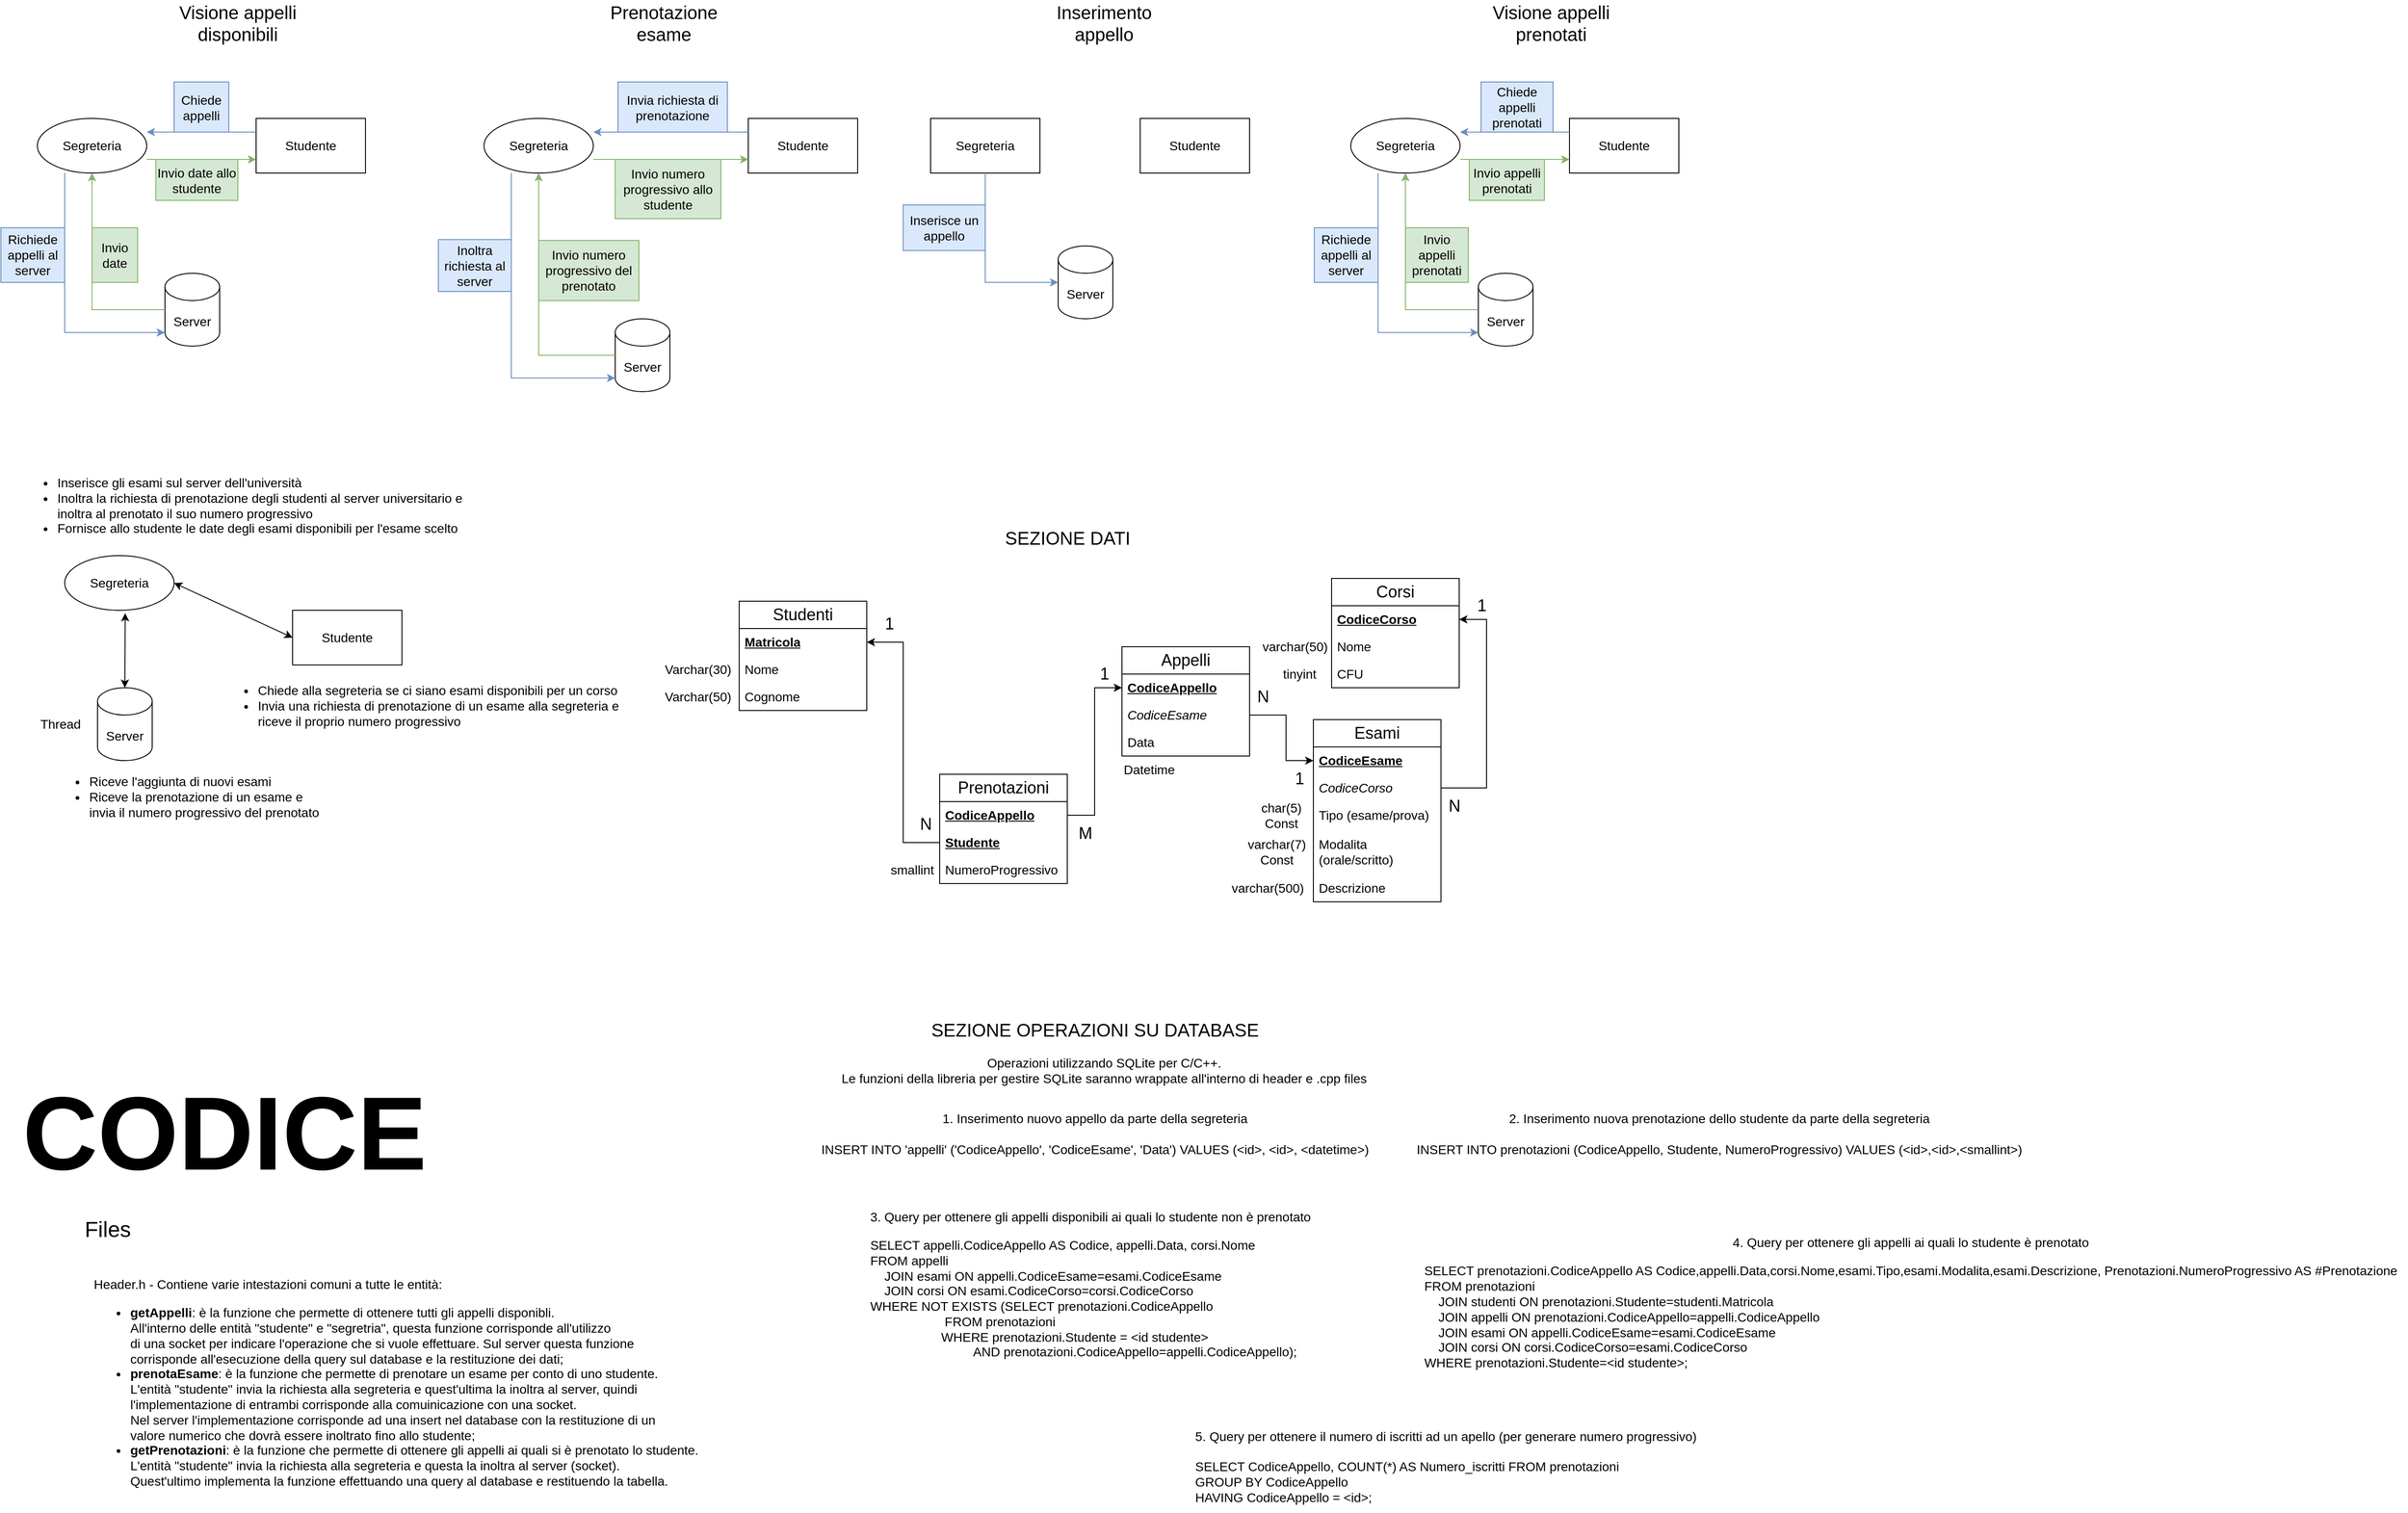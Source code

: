 <mxfile version="22.1.16" type="device">
  <diagram name="Pagina-1" id="-4l7BPa5b6d8UpFndVd6">
    <mxGraphModel dx="784" dy="475" grid="1" gridSize="10" guides="1" tooltips="1" connect="1" arrows="1" fold="1" page="1" pageScale="1" pageWidth="827" pageHeight="1169" math="0" shadow="0">
      <root>
        <mxCell id="0" />
        <mxCell id="1" parent="0" />
        <mxCell id="qpu88ibbBHQJC-O9vi6A-3" value="Server" style="shape=cylinder3;whiteSpace=wrap;html=1;boundedLbl=1;backgroundOutline=1;size=15;fontSize=14;" parent="1" vertex="1">
          <mxGeometry x="210" y="370" width="60" height="80" as="geometry" />
        </mxCell>
        <mxCell id="qpu88ibbBHQJC-O9vi6A-5" value="Segreteria" style="ellipse;rounded=0;whiteSpace=wrap;html=1;fontSize=14;perimeter=rectanglePerimeter;" parent="1" vertex="1">
          <mxGeometry x="70" y="200" width="120" height="60" as="geometry" />
        </mxCell>
        <mxCell id="qpu88ibbBHQJC-O9vi6A-6" value="Studente" style="rounded=0;whiteSpace=wrap;html=1;fontSize=14;" parent="1" vertex="1">
          <mxGeometry x="310" y="200" width="120" height="60" as="geometry" />
        </mxCell>
        <mxCell id="qpu88ibbBHQJC-O9vi6A-14" value="" style="endArrow=classic;html=1;rounded=0;exitX=0;exitY=0.25;exitDx=0;exitDy=0;entryX=1;entryY=0.25;entryDx=0;entryDy=0;fillColor=#dae8fc;strokeColor=#6c8ebf;fontSize=14;" parent="1" source="qpu88ibbBHQJC-O9vi6A-6" target="qpu88ibbBHQJC-O9vi6A-5" edge="1">
          <mxGeometry width="50" height="50" relative="1" as="geometry">
            <mxPoint x="220" y="410" as="sourcePoint" />
            <mxPoint x="250" y="140" as="targetPoint" />
          </mxGeometry>
        </mxCell>
        <mxCell id="qpu88ibbBHQJC-O9vi6A-15" value="Chiede appelli" style="text;html=1;align=center;verticalAlign=middle;whiteSpace=wrap;rounded=0;fillColor=#dae8fc;strokeColor=#6c8ebf;fontSize=14;" parent="1" vertex="1">
          <mxGeometry x="220" y="160" width="60" height="55" as="geometry" />
        </mxCell>
        <mxCell id="qpu88ibbBHQJC-O9vi6A-16" value="" style="endArrow=classic;html=1;rounded=0;exitX=0.25;exitY=1;exitDx=0;exitDy=0;entryX=0;entryY=1;entryDx=0;entryDy=-15;entryPerimeter=0;fillColor=#dae8fc;strokeColor=#6c8ebf;fontSize=14;" parent="1" source="qpu88ibbBHQJC-O9vi6A-5" target="qpu88ibbBHQJC-O9vi6A-3" edge="1">
          <mxGeometry width="50" height="50" relative="1" as="geometry">
            <mxPoint x="220" y="410" as="sourcePoint" />
            <mxPoint x="270" y="360" as="targetPoint" />
            <Array as="points">
              <mxPoint x="100" y="435" />
            </Array>
          </mxGeometry>
        </mxCell>
        <mxCell id="qpu88ibbBHQJC-O9vi6A-18" value="" style="endArrow=classic;html=1;rounded=0;exitX=0;exitY=0.5;exitDx=0;exitDy=0;exitPerimeter=0;entryX=0.5;entryY=1;entryDx=0;entryDy=0;fillColor=#d5e8d4;strokeColor=#82b366;fontSize=14;" parent="1" source="qpu88ibbBHQJC-O9vi6A-3" target="qpu88ibbBHQJC-O9vi6A-5" edge="1">
          <mxGeometry width="50" height="50" relative="1" as="geometry">
            <mxPoint x="210" y="340" as="sourcePoint" />
            <mxPoint x="130" y="280" as="targetPoint" />
            <Array as="points">
              <mxPoint x="130" y="410" />
            </Array>
          </mxGeometry>
        </mxCell>
        <mxCell id="qpu88ibbBHQJC-O9vi6A-19" value="Richiede appelli al server" style="text;html=1;align=center;verticalAlign=middle;whiteSpace=wrap;rounded=0;fillColor=#dae8fc;strokeColor=#6c8ebf;fontSize=14;" parent="1" vertex="1">
          <mxGeometry x="30" y="320" width="70" height="60" as="geometry" />
        </mxCell>
        <mxCell id="qpu88ibbBHQJC-O9vi6A-20" value="Invio date" style="text;html=1;align=center;verticalAlign=middle;whiteSpace=wrap;rounded=0;fillColor=#d5e8d4;strokeColor=#82b366;fontSize=14;" parent="1" vertex="1">
          <mxGeometry x="130" y="320" width="50" height="60" as="geometry" />
        </mxCell>
        <mxCell id="qpu88ibbBHQJC-O9vi6A-21" value="Invio date allo studente" style="text;html=1;align=center;verticalAlign=middle;whiteSpace=wrap;rounded=0;fillColor=#d5e8d4;strokeColor=#82b366;fontSize=14;" parent="1" vertex="1">
          <mxGeometry x="200" y="245" width="90" height="45" as="geometry" />
        </mxCell>
        <mxCell id="qpu88ibbBHQJC-O9vi6A-22" value="" style="endArrow=classic;html=1;rounded=0;exitX=1;exitY=0.75;exitDx=0;exitDy=0;entryX=0;entryY=0.75;entryDx=0;entryDy=0;fillColor=#d5e8d4;strokeColor=#82b366;fontSize=14;" parent="1" source="qpu88ibbBHQJC-O9vi6A-5" target="qpu88ibbBHQJC-O9vi6A-6" edge="1">
          <mxGeometry width="50" height="50" relative="1" as="geometry">
            <mxPoint x="210" y="270" as="sourcePoint" />
            <mxPoint x="260" y="280" as="targetPoint" />
          </mxGeometry>
        </mxCell>
        <mxCell id="qpu88ibbBHQJC-O9vi6A-23" value="Server" style="shape=cylinder3;whiteSpace=wrap;html=1;boundedLbl=1;backgroundOutline=1;size=15;fontSize=14;" parent="1" vertex="1">
          <mxGeometry x="704" y="420" width="60" height="80" as="geometry" />
        </mxCell>
        <mxCell id="qpu88ibbBHQJC-O9vi6A-24" value="Segreteria" style="ellipse;rounded=0;whiteSpace=wrap;html=1;perimeter=rectanglePerimeter;fontSize=14;" parent="1" vertex="1">
          <mxGeometry x="560" y="200" width="120" height="60" as="geometry" />
        </mxCell>
        <mxCell id="qpu88ibbBHQJC-O9vi6A-25" value="Studente" style="rounded=0;whiteSpace=wrap;html=1;fontSize=14;" parent="1" vertex="1">
          <mxGeometry x="850" y="200" width="120" height="60" as="geometry" />
        </mxCell>
        <mxCell id="qpu88ibbBHQJC-O9vi6A-26" value="" style="endArrow=classic;html=1;rounded=0;exitX=0;exitY=0.25;exitDx=0;exitDy=0;entryX=1;entryY=0.25;entryDx=0;entryDy=0;fillColor=#dae8fc;strokeColor=#6c8ebf;fontSize=14;" parent="1" source="qpu88ibbBHQJC-O9vi6A-25" target="qpu88ibbBHQJC-O9vi6A-24" edge="1">
          <mxGeometry width="50" height="50" relative="1" as="geometry">
            <mxPoint x="710" y="410" as="sourcePoint" />
            <mxPoint x="740" y="140" as="targetPoint" />
          </mxGeometry>
        </mxCell>
        <mxCell id="qpu88ibbBHQJC-O9vi6A-27" value="Invia richiesta di prenotazione" style="text;html=1;align=center;verticalAlign=middle;whiteSpace=wrap;rounded=0;fillColor=#dae8fc;strokeColor=#6c8ebf;fontSize=14;" parent="1" vertex="1">
          <mxGeometry x="707" y="160" width="120" height="55" as="geometry" />
        </mxCell>
        <mxCell id="qpu88ibbBHQJC-O9vi6A-28" value="" style="endArrow=classic;html=1;rounded=0;exitX=0.25;exitY=1;exitDx=0;exitDy=0;entryX=0;entryY=1;entryDx=0;entryDy=-15;entryPerimeter=0;fillColor=#dae8fc;strokeColor=#6c8ebf;fontSize=14;" parent="1" source="qpu88ibbBHQJC-O9vi6A-24" target="qpu88ibbBHQJC-O9vi6A-23" edge="1">
          <mxGeometry width="50" height="50" relative="1" as="geometry">
            <mxPoint x="710" y="410" as="sourcePoint" />
            <mxPoint x="760" y="360" as="targetPoint" />
            <Array as="points">
              <mxPoint x="590" y="485" />
            </Array>
          </mxGeometry>
        </mxCell>
        <mxCell id="qpu88ibbBHQJC-O9vi6A-29" value="" style="endArrow=classic;html=1;rounded=0;exitX=0;exitY=0.5;exitDx=0;exitDy=0;exitPerimeter=0;fillColor=#d5e8d4;strokeColor=#82b366;fontSize=14;" parent="1" source="qpu88ibbBHQJC-O9vi6A-23" target="qpu88ibbBHQJC-O9vi6A-24" edge="1">
          <mxGeometry width="50" height="50" relative="1" as="geometry">
            <mxPoint x="700" y="340" as="sourcePoint" />
            <mxPoint x="620" y="280" as="targetPoint" />
            <Array as="points">
              <mxPoint x="620" y="460" />
            </Array>
          </mxGeometry>
        </mxCell>
        <mxCell id="qpu88ibbBHQJC-O9vi6A-30" value="Inoltra richiesta al server" style="text;html=1;align=center;verticalAlign=middle;whiteSpace=wrap;rounded=0;fillColor=#dae8fc;strokeColor=#6c8ebf;fontSize=14;" parent="1" vertex="1">
          <mxGeometry x="510" y="333" width="80" height="57" as="geometry" />
        </mxCell>
        <mxCell id="qpu88ibbBHQJC-O9vi6A-31" value="Invio numero progressivo del prenotato" style="text;html=1;align=center;verticalAlign=middle;whiteSpace=wrap;rounded=0;fillColor=#d5e8d4;strokeColor=#82b366;fontSize=14;" parent="1" vertex="1">
          <mxGeometry x="620" y="334" width="110" height="66" as="geometry" />
        </mxCell>
        <mxCell id="qpu88ibbBHQJC-O9vi6A-32" value="Invio numero progressivo allo studente" style="text;html=1;align=center;verticalAlign=middle;whiteSpace=wrap;rounded=0;fillColor=#d5e8d4;strokeColor=#82b366;fontSize=14;" parent="1" vertex="1">
          <mxGeometry x="704" y="245" width="116" height="65" as="geometry" />
        </mxCell>
        <mxCell id="qpu88ibbBHQJC-O9vi6A-33" value="" style="endArrow=classic;html=1;rounded=0;exitX=1;exitY=0.75;exitDx=0;exitDy=0;entryX=0;entryY=0.75;entryDx=0;entryDy=0;fillColor=#d5e8d4;strokeColor=#82b366;fontSize=14;" parent="1" source="qpu88ibbBHQJC-O9vi6A-24" target="qpu88ibbBHQJC-O9vi6A-25" edge="1">
          <mxGeometry width="50" height="50" relative="1" as="geometry">
            <mxPoint x="700" y="270" as="sourcePoint" />
            <mxPoint x="750" y="280" as="targetPoint" />
          </mxGeometry>
        </mxCell>
        <mxCell id="qpu88ibbBHQJC-O9vi6A-34" value="Visione appelli disponibili" style="text;html=1;strokeColor=none;fillColor=none;align=center;verticalAlign=middle;whiteSpace=wrap;rounded=0;fontSize=20;" parent="1" vertex="1">
          <mxGeometry x="210" y="70" width="160" height="50" as="geometry" />
        </mxCell>
        <mxCell id="qpu88ibbBHQJC-O9vi6A-35" value="Prenotazione esame" style="text;html=1;strokeColor=none;fillColor=none;align=center;verticalAlign=middle;whiteSpace=wrap;rounded=0;fontSize=20;" parent="1" vertex="1">
          <mxGeometry x="695" y="70" width="125" height="50" as="geometry" />
        </mxCell>
        <mxCell id="qpu88ibbBHQJC-O9vi6A-36" value="Server" style="shape=cylinder3;whiteSpace=wrap;html=1;boundedLbl=1;backgroundOutline=1;size=15;fontSize=14;" parent="1" vertex="1">
          <mxGeometry x="1190" y="340" width="60" height="80" as="geometry" />
        </mxCell>
        <mxCell id="qpu88ibbBHQJC-O9vi6A-37" value="Segreteria" style="rounded=0;whiteSpace=wrap;html=1;fontSize=14;" parent="1" vertex="1">
          <mxGeometry x="1050" y="200" width="120" height="60" as="geometry" />
        </mxCell>
        <mxCell id="qpu88ibbBHQJC-O9vi6A-38" value="Studente" style="rounded=0;whiteSpace=wrap;html=1;fontSize=14;" parent="1" vertex="1">
          <mxGeometry x="1280" y="200" width="120" height="60" as="geometry" />
        </mxCell>
        <mxCell id="qpu88ibbBHQJC-O9vi6A-41" value="" style="endArrow=classic;html=1;rounded=0;exitX=0.5;exitY=1;exitDx=0;exitDy=0;entryX=0;entryY=0.5;entryDx=0;entryDy=0;entryPerimeter=0;fillColor=#dae8fc;strokeColor=#6c8ebf;fontSize=14;" parent="1" source="qpu88ibbBHQJC-O9vi6A-37" target="qpu88ibbBHQJC-O9vi6A-36" edge="1">
          <mxGeometry width="50" height="50" relative="1" as="geometry">
            <mxPoint x="1200" y="410" as="sourcePoint" />
            <mxPoint x="1250" y="360" as="targetPoint" />
            <Array as="points">
              <mxPoint x="1110" y="380" />
            </Array>
          </mxGeometry>
        </mxCell>
        <mxCell id="qpu88ibbBHQJC-O9vi6A-43" value="Inserisce un appello" style="text;html=1;align=center;verticalAlign=middle;whiteSpace=wrap;rounded=0;fillColor=#dae8fc;strokeColor=#6c8ebf;fontSize=14;" parent="1" vertex="1">
          <mxGeometry x="1020" y="295" width="90" height="50" as="geometry" />
        </mxCell>
        <mxCell id="qpu88ibbBHQJC-O9vi6A-47" value="Inserimento appello" style="text;html=1;strokeColor=none;fillColor=none;align=center;verticalAlign=middle;whiteSpace=wrap;rounded=0;fontSize=20;" parent="1" vertex="1">
          <mxGeometry x="1178" y="70" width="125" height="50" as="geometry" />
        </mxCell>
        <mxCell id="qpu88ibbBHQJC-O9vi6A-49" value="Server" style="shape=cylinder3;whiteSpace=wrap;html=1;boundedLbl=1;backgroundOutline=1;size=15;fontSize=14;" parent="1" vertex="1">
          <mxGeometry x="136" y="825" width="60" height="80" as="geometry" />
        </mxCell>
        <mxCell id="qpu88ibbBHQJC-O9vi6A-50" value="Segreteria" style="ellipse;rounded=0;whiteSpace=wrap;html=1;fontSize=14;perimeter=rectanglePerimeter;" parent="1" vertex="1">
          <mxGeometry x="100" y="680" width="120" height="60" as="geometry" />
        </mxCell>
        <mxCell id="qpu88ibbBHQJC-O9vi6A-51" value="Studente" style="rounded=0;whiteSpace=wrap;html=1;fontSize=14;" parent="1" vertex="1">
          <mxGeometry x="350" y="740" width="120" height="60" as="geometry" />
        </mxCell>
        <mxCell id="qpu88ibbBHQJC-O9vi6A-58" value="" style="endArrow=classic;html=1;rounded=0;exitX=0;exitY=0.5;exitDx=0;exitDy=0;entryX=1;entryY=0.5;entryDx=0;entryDy=0;startArrow=classic;startFill=1;" parent="1" source="qpu88ibbBHQJC-O9vi6A-51" target="qpu88ibbBHQJC-O9vi6A-50" edge="1">
          <mxGeometry width="50" height="50" relative="1" as="geometry">
            <mxPoint x="410" y="720" as="sourcePoint" />
            <mxPoint x="460" y="670" as="targetPoint" />
          </mxGeometry>
        </mxCell>
        <mxCell id="qpu88ibbBHQJC-O9vi6A-62" value="&lt;ul style=&quot;font-size: 14px;&quot;&gt;&lt;li style=&quot;font-size: 14px;&quot;&gt;Chiede alla segreteria se ci siano esami disponibili per un corso&lt;/li&gt;&lt;li style=&quot;font-size: 14px;&quot;&gt;Invia una richiesta di prenotazione di un esame alla segreteria e&lt;br style=&quot;font-size: 14px;&quot;&gt;riceve il proprio numero progressivo&lt;/li&gt;&lt;/ul&gt;" style="text;html=1;align=left;verticalAlign=middle;resizable=0;points=[];autosize=1;strokeColor=none;fillColor=none;fontSize=14;" parent="1" vertex="1">
          <mxGeometry x="270" y="800" width="460" height="90" as="geometry" />
        </mxCell>
        <mxCell id="qpu88ibbBHQJC-O9vi6A-64" value="&lt;div style=&quot;font-size: 14px;&quot;&gt;&lt;ul style=&quot;font-size: 14px;&quot;&gt;&lt;li style=&quot;font-size: 14px;&quot;&gt;Inserisce gli esami sul server dell&#39;università&lt;/li&gt;&lt;li style=&quot;font-size: 14px;&quot;&gt;&lt;span style=&quot;font-size: 14px;&quot;&gt;Inoltra la richiesta di prenotazione degli studenti al server universitario e&lt;br style=&quot;font-size: 14px;&quot;&gt;inoltra al prenotato il suo numero progressivo&lt;/span&gt;&lt;/li&gt;&lt;li style=&quot;font-size: 14px;&quot;&gt;&lt;span style=&quot;font-size: 14px;&quot;&gt;Fornisce allo studente le date degli esami disponibili per l&#39;esame scelto&lt;/span&gt;&lt;/li&gt;&lt;/ul&gt;&lt;/div&gt;" style="text;html=1;align=left;verticalAlign=middle;resizable=0;points=[];autosize=1;strokeColor=none;fillColor=none;fontSize=14;" parent="1" vertex="1">
          <mxGeometry x="50" y="570" width="510" height="110" as="geometry" />
        </mxCell>
        <mxCell id="qpu88ibbBHQJC-O9vi6A-65" value="&lt;ul style=&quot;font-size: 14px;&quot;&gt;&lt;li style=&quot;font-size: 14px;&quot;&gt;Riceve l&#39;aggiunta di nuovi esami&lt;/li&gt;&lt;li style=&quot;font-size: 14px;&quot;&gt;&lt;span style=&quot;font-size: 14px;&quot;&gt;Riceve la prenotazione di un esame e&lt;br&gt;invia il numero progressivo del prenotato&lt;/span&gt;&lt;/li&gt;&lt;/ul&gt;" style="text;html=1;align=left;verticalAlign=middle;resizable=0;points=[];autosize=1;strokeColor=none;fillColor=none;fontSize=14;spacingTop=0;spacing=2;" parent="1" vertex="1">
          <mxGeometry x="85" y="900" width="320" height="90" as="geometry" />
        </mxCell>
        <mxCell id="qpu88ibbBHQJC-O9vi6A-68" value="" style="endArrow=classic;startArrow=classic;html=1;rounded=0;exitX=0.553;exitY=1.053;exitDx=0;exitDy=0;exitPerimeter=0;entryX=0.5;entryY=0;entryDx=0;entryDy=0;entryPerimeter=0;" parent="1" source="qpu88ibbBHQJC-O9vi6A-50" target="qpu88ibbBHQJC-O9vi6A-49" edge="1">
          <mxGeometry width="50" height="50" relative="1" as="geometry">
            <mxPoint x="260" y="720" as="sourcePoint" />
            <mxPoint x="310" y="670" as="targetPoint" />
          </mxGeometry>
        </mxCell>
        <mxCell id="qpu88ibbBHQJC-O9vi6A-69" value="SEZIONE DATI" style="text;html=1;align=center;verticalAlign=middle;resizable=0;points=[];autosize=1;strokeColor=none;fillColor=none;fontSize=20;" parent="1" vertex="1">
          <mxGeometry x="1120" y="640" width="160" height="40" as="geometry" />
        </mxCell>
        <mxCell id="qpu88ibbBHQJC-O9vi6A-100" value="&lt;font style=&quot;font-size: 18px;&quot;&gt;Studenti&lt;/font&gt;" style="swimlane;fontStyle=0;childLayout=stackLayout;horizontal=1;startSize=30;horizontalStack=0;resizeParent=1;resizeParentMax=0;resizeLast=0;collapsible=1;marginBottom=0;whiteSpace=wrap;html=1;fontSize=14;" parent="1" vertex="1">
          <mxGeometry x="840" y="730" width="140" height="120" as="geometry" />
        </mxCell>
        <mxCell id="qpu88ibbBHQJC-O9vi6A-101" value="Matricola" style="text;strokeColor=none;fillColor=none;align=left;verticalAlign=middle;spacingLeft=4;spacingRight=4;overflow=hidden;points=[[0,0.5],[1,0.5]];portConstraint=eastwest;rotatable=0;whiteSpace=wrap;html=1;fontSize=14;fontStyle=5" parent="qpu88ibbBHQJC-O9vi6A-100" vertex="1">
          <mxGeometry y="30" width="140" height="30" as="geometry" />
        </mxCell>
        <mxCell id="qpu88ibbBHQJC-O9vi6A-102" value="Nome" style="text;strokeColor=none;fillColor=none;align=left;verticalAlign=middle;spacingLeft=4;spacingRight=4;overflow=hidden;points=[[0,0.5],[1,0.5]];portConstraint=eastwest;rotatable=0;whiteSpace=wrap;html=1;fontSize=14;" parent="qpu88ibbBHQJC-O9vi6A-100" vertex="1">
          <mxGeometry y="60" width="140" height="30" as="geometry" />
        </mxCell>
        <mxCell id="qpu88ibbBHQJC-O9vi6A-103" value="Cognome" style="text;strokeColor=none;fillColor=none;align=left;verticalAlign=middle;spacingLeft=4;spacingRight=4;overflow=hidden;points=[[0,0.5],[1,0.5]];portConstraint=eastwest;rotatable=0;whiteSpace=wrap;html=1;fontSize=14;" parent="qpu88ibbBHQJC-O9vi6A-100" vertex="1">
          <mxGeometry y="90" width="140" height="30" as="geometry" />
        </mxCell>
        <mxCell id="qpu88ibbBHQJC-O9vi6A-105" value="Corsi" style="swimlane;fontStyle=0;childLayout=stackLayout;horizontal=1;startSize=30;horizontalStack=0;resizeParent=1;resizeParentMax=0;resizeLast=0;collapsible=1;marginBottom=0;whiteSpace=wrap;html=1;fontSize=18;" parent="1" vertex="1">
          <mxGeometry x="1490" y="705" width="140" height="120" as="geometry" />
        </mxCell>
        <mxCell id="qpu88ibbBHQJC-O9vi6A-106" value="CodiceCorso" style="text;strokeColor=none;fillColor=none;align=left;verticalAlign=middle;spacingLeft=4;spacingRight=4;overflow=hidden;points=[[0,0.5],[1,0.5]];portConstraint=eastwest;rotatable=0;whiteSpace=wrap;html=1;fontSize=14;fontStyle=5" parent="qpu88ibbBHQJC-O9vi6A-105" vertex="1">
          <mxGeometry y="30" width="140" height="30" as="geometry" />
        </mxCell>
        <mxCell id="qpu88ibbBHQJC-O9vi6A-107" value="Nome" style="text;strokeColor=none;fillColor=none;align=left;verticalAlign=middle;spacingLeft=4;spacingRight=4;overflow=hidden;points=[[0,0.5],[1,0.5]];portConstraint=eastwest;rotatable=0;whiteSpace=wrap;html=1;fontSize=14;" parent="qpu88ibbBHQJC-O9vi6A-105" vertex="1">
          <mxGeometry y="60" width="140" height="30" as="geometry" />
        </mxCell>
        <mxCell id="qpu88ibbBHQJC-O9vi6A-108" value="CFU" style="text;strokeColor=none;fillColor=none;align=left;verticalAlign=middle;spacingLeft=4;spacingRight=4;overflow=hidden;points=[[0,0.5],[1,0.5]];portConstraint=eastwest;rotatable=0;whiteSpace=wrap;html=1;fontSize=14;" parent="qpu88ibbBHQJC-O9vi6A-105" vertex="1">
          <mxGeometry y="90" width="140" height="30" as="geometry" />
        </mxCell>
        <mxCell id="qpu88ibbBHQJC-O9vi6A-109" value="Esami" style="swimlane;fontStyle=0;childLayout=stackLayout;horizontal=1;startSize=30;horizontalStack=0;resizeParent=1;resizeParentMax=0;resizeLast=0;collapsible=1;marginBottom=0;whiteSpace=wrap;html=1;fontSize=18;" parent="1" vertex="1">
          <mxGeometry x="1470" y="860" width="140" height="200" as="geometry" />
        </mxCell>
        <mxCell id="qpu88ibbBHQJC-O9vi6A-110" value="CodiceEsame" style="text;strokeColor=none;fillColor=none;align=left;verticalAlign=middle;spacingLeft=4;spacingRight=4;overflow=hidden;points=[[0,0.5],[1,0.5]];portConstraint=eastwest;rotatable=0;whiteSpace=wrap;html=1;fontSize=14;fontStyle=5" parent="qpu88ibbBHQJC-O9vi6A-109" vertex="1">
          <mxGeometry y="30" width="140" height="30" as="geometry" />
        </mxCell>
        <mxCell id="qpu88ibbBHQJC-O9vi6A-111" value="CodiceCorso" style="text;strokeColor=none;fillColor=none;align=left;verticalAlign=middle;spacingLeft=4;spacingRight=4;overflow=hidden;points=[[0,0.5],[1,0.5]];portConstraint=eastwest;rotatable=0;whiteSpace=wrap;html=1;fontSize=14;fontStyle=2" parent="qpu88ibbBHQJC-O9vi6A-109" vertex="1">
          <mxGeometry y="60" width="140" height="30" as="geometry" />
        </mxCell>
        <mxCell id="qpu88ibbBHQJC-O9vi6A-113" value="Tipo (esame/prova)" style="text;strokeColor=none;fillColor=none;align=left;verticalAlign=middle;spacingLeft=4;spacingRight=4;overflow=hidden;points=[[0,0.5],[1,0.5]];portConstraint=eastwest;rotatable=0;whiteSpace=wrap;html=1;fontSize=14;" parent="qpu88ibbBHQJC-O9vi6A-109" vertex="1">
          <mxGeometry y="90" width="140" height="30" as="geometry" />
        </mxCell>
        <mxCell id="qpu88ibbBHQJC-O9vi6A-112" value="Modalita (orale/scritto)" style="text;strokeColor=none;fillColor=none;align=left;verticalAlign=middle;spacingLeft=4;spacingRight=4;overflow=hidden;points=[[0,0.5],[1,0.5]];portConstraint=eastwest;rotatable=0;whiteSpace=wrap;html=1;fontSize=14;" parent="qpu88ibbBHQJC-O9vi6A-109" vertex="1">
          <mxGeometry y="120" width="140" height="50" as="geometry" />
        </mxCell>
        <mxCell id="qpu88ibbBHQJC-O9vi6A-126" value="Descrizione" style="text;strokeColor=none;fillColor=none;align=left;verticalAlign=middle;spacingLeft=4;spacingRight=4;overflow=hidden;points=[[0,0.5],[1,0.5]];portConstraint=eastwest;rotatable=0;whiteSpace=wrap;html=1;fontSize=14;" parent="qpu88ibbBHQJC-O9vi6A-109" vertex="1">
          <mxGeometry y="170" width="140" height="30" as="geometry" />
        </mxCell>
        <mxCell id="qpu88ibbBHQJC-O9vi6A-114" value="Appelli" style="swimlane;fontStyle=0;childLayout=stackLayout;horizontal=1;startSize=30;horizontalStack=0;resizeParent=1;resizeParentMax=0;resizeLast=0;collapsible=1;marginBottom=0;whiteSpace=wrap;html=1;fontSize=18;" parent="1" vertex="1">
          <mxGeometry x="1260" y="780" width="140" height="120" as="geometry" />
        </mxCell>
        <mxCell id="qpu88ibbBHQJC-O9vi6A-115" value="CodiceAppello" style="text;strokeColor=none;fillColor=none;align=left;verticalAlign=middle;spacingLeft=4;spacingRight=4;overflow=hidden;points=[[0,0.5],[1,0.5]];portConstraint=eastwest;rotatable=0;whiteSpace=wrap;html=1;fontSize=14;fontStyle=5" parent="qpu88ibbBHQJC-O9vi6A-114" vertex="1">
          <mxGeometry y="30" width="140" height="30" as="geometry" />
        </mxCell>
        <mxCell id="qpu88ibbBHQJC-O9vi6A-116" value="CodiceEsame" style="text;strokeColor=none;fillColor=none;align=left;verticalAlign=middle;spacingLeft=4;spacingRight=4;overflow=hidden;points=[[0,0.5],[1,0.5]];portConstraint=eastwest;rotatable=0;whiteSpace=wrap;html=1;fontSize=14;fontStyle=2" parent="qpu88ibbBHQJC-O9vi6A-114" vertex="1">
          <mxGeometry y="60" width="140" height="30" as="geometry" />
        </mxCell>
        <mxCell id="qpu88ibbBHQJC-O9vi6A-117" value="Data" style="text;strokeColor=none;fillColor=none;align=left;verticalAlign=middle;spacingLeft=4;spacingRight=4;overflow=hidden;points=[[0,0.5],[1,0.5]];portConstraint=eastwest;rotatable=0;whiteSpace=wrap;html=1;fontSize=14;" parent="qpu88ibbBHQJC-O9vi6A-114" vertex="1">
          <mxGeometry y="90" width="140" height="30" as="geometry" />
        </mxCell>
        <mxCell id="qpu88ibbBHQJC-O9vi6A-118" value="Prenotazioni" style="swimlane;fontStyle=0;childLayout=stackLayout;horizontal=1;startSize=30;horizontalStack=0;resizeParent=1;resizeParentMax=0;resizeLast=0;collapsible=1;marginBottom=0;whiteSpace=wrap;html=1;fontSize=18;" parent="1" vertex="1">
          <mxGeometry x="1060" y="920" width="140" height="120" as="geometry" />
        </mxCell>
        <mxCell id="qpu88ibbBHQJC-O9vi6A-119" value="CodiceAppello" style="text;strokeColor=none;fillColor=none;align=left;verticalAlign=middle;spacingLeft=4;spacingRight=4;overflow=hidden;points=[[0,0.5],[1,0.5]];portConstraint=eastwest;rotatable=0;whiteSpace=wrap;html=1;fontSize=14;fontStyle=5" parent="qpu88ibbBHQJC-O9vi6A-118" vertex="1">
          <mxGeometry y="30" width="140" height="30" as="geometry" />
        </mxCell>
        <mxCell id="qpu88ibbBHQJC-O9vi6A-120" value="Studente" style="text;strokeColor=none;fillColor=none;align=left;verticalAlign=middle;spacingLeft=4;spacingRight=4;overflow=hidden;points=[[0,0.5],[1,0.5]];portConstraint=eastwest;rotatable=0;whiteSpace=wrap;html=1;fontSize=14;fontStyle=5" parent="qpu88ibbBHQJC-O9vi6A-118" vertex="1">
          <mxGeometry y="60" width="140" height="30" as="geometry" />
        </mxCell>
        <mxCell id="qpu88ibbBHQJC-O9vi6A-121" value="NumeroProgressivo" style="text;strokeColor=none;fillColor=none;align=left;verticalAlign=middle;spacingLeft=4;spacingRight=4;overflow=hidden;points=[[0,0.5],[1,0.5]];portConstraint=eastwest;rotatable=0;whiteSpace=wrap;html=1;fontSize=14;" parent="qpu88ibbBHQJC-O9vi6A-118" vertex="1">
          <mxGeometry y="90" width="140" height="30" as="geometry" />
        </mxCell>
        <mxCell id="qpu88ibbBHQJC-O9vi6A-122" value="" style="endArrow=classic;html=1;rounded=0;exitX=1;exitY=0.5;exitDx=0;exitDy=0;entryX=1;entryY=0.5;entryDx=0;entryDy=0;" parent="1" source="qpu88ibbBHQJC-O9vi6A-111" target="qpu88ibbBHQJC-O9vi6A-106" edge="1">
          <mxGeometry width="50" height="50" relative="1" as="geometry">
            <mxPoint x="1160" y="820" as="sourcePoint" />
            <mxPoint x="1210" y="770" as="targetPoint" />
            <Array as="points">
              <mxPoint x="1660" y="935" />
              <mxPoint x="1660" y="750" />
            </Array>
          </mxGeometry>
        </mxCell>
        <mxCell id="qpu88ibbBHQJC-O9vi6A-123" value="" style="endArrow=classic;html=1;rounded=0;exitX=1;exitY=0.5;exitDx=0;exitDy=0;entryX=0;entryY=0.5;entryDx=0;entryDy=0;" parent="1" source="qpu88ibbBHQJC-O9vi6A-116" target="qpu88ibbBHQJC-O9vi6A-110" edge="1">
          <mxGeometry width="50" height="50" relative="1" as="geometry">
            <mxPoint x="1270" y="860" as="sourcePoint" />
            <mxPoint x="1320" y="810" as="targetPoint" />
            <Array as="points">
              <mxPoint x="1440" y="855" />
              <mxPoint x="1440" y="905" />
            </Array>
          </mxGeometry>
        </mxCell>
        <mxCell id="qpu88ibbBHQJC-O9vi6A-124" value="" style="endArrow=classic;html=1;rounded=0;exitX=1;exitY=0.5;exitDx=0;exitDy=0;entryX=0;entryY=0.5;entryDx=0;entryDy=0;" parent="1" source="qpu88ibbBHQJC-O9vi6A-119" target="qpu88ibbBHQJC-O9vi6A-115" edge="1">
          <mxGeometry width="50" height="50" relative="1" as="geometry">
            <mxPoint x="1040" y="890" as="sourcePoint" />
            <mxPoint x="1090" y="840" as="targetPoint" />
            <Array as="points">
              <mxPoint x="1230" y="965" />
              <mxPoint x="1230" y="825" />
            </Array>
          </mxGeometry>
        </mxCell>
        <mxCell id="qpu88ibbBHQJC-O9vi6A-125" value="" style="endArrow=classic;html=1;rounded=0;exitX=0;exitY=0.5;exitDx=0;exitDy=0;entryX=1;entryY=0.5;entryDx=0;entryDy=0;" parent="1" source="qpu88ibbBHQJC-O9vi6A-120" target="qpu88ibbBHQJC-O9vi6A-101" edge="1">
          <mxGeometry width="50" height="50" relative="1" as="geometry">
            <mxPoint x="1040" y="890" as="sourcePoint" />
            <mxPoint x="1090" y="840" as="targetPoint" />
            <Array as="points">
              <mxPoint x="1020" y="995" />
              <mxPoint x="1020" y="775" />
            </Array>
          </mxGeometry>
        </mxCell>
        <mxCell id="qpu88ibbBHQJC-O9vi6A-127" value="1" style="text;html=1;strokeColor=none;fillColor=none;align=center;verticalAlign=middle;whiteSpace=wrap;rounded=0;fontSize=18;" parent="1" vertex="1">
          <mxGeometry x="990" y="740" width="30" height="30" as="geometry" />
        </mxCell>
        <mxCell id="qpu88ibbBHQJC-O9vi6A-128" value="N" style="text;html=1;strokeColor=none;fillColor=none;align=center;verticalAlign=middle;whiteSpace=wrap;rounded=0;fontSize=18;" parent="1" vertex="1">
          <mxGeometry x="1030" y="960" width="30" height="30" as="geometry" />
        </mxCell>
        <mxCell id="qpu88ibbBHQJC-O9vi6A-129" value="1" style="text;html=1;strokeColor=none;fillColor=none;align=center;verticalAlign=middle;whiteSpace=wrap;rounded=0;fontSize=18;" parent="1" vertex="1">
          <mxGeometry x="1226" y="795" width="30" height="30" as="geometry" />
        </mxCell>
        <mxCell id="qpu88ibbBHQJC-O9vi6A-130" value="M" style="text;html=1;strokeColor=none;fillColor=none;align=center;verticalAlign=middle;whiteSpace=wrap;rounded=0;fontSize=18;" parent="1" vertex="1">
          <mxGeometry x="1205" y="970" width="30" height="30" as="geometry" />
        </mxCell>
        <mxCell id="qpu88ibbBHQJC-O9vi6A-131" value="1" style="text;html=1;strokeColor=none;fillColor=none;align=center;verticalAlign=middle;whiteSpace=wrap;rounded=0;fontSize=18;" parent="1" vertex="1">
          <mxGeometry x="1440" y="910" width="30" height="30" as="geometry" />
        </mxCell>
        <mxCell id="qpu88ibbBHQJC-O9vi6A-132" value="N" style="text;html=1;strokeColor=none;fillColor=none;align=center;verticalAlign=middle;whiteSpace=wrap;rounded=0;fontSize=18;" parent="1" vertex="1">
          <mxGeometry x="1400" y="820" width="30" height="30" as="geometry" />
        </mxCell>
        <mxCell id="qpu88ibbBHQJC-O9vi6A-133" value="1" style="text;html=1;strokeColor=none;fillColor=none;align=center;verticalAlign=middle;whiteSpace=wrap;rounded=0;fontSize=18;" parent="1" vertex="1">
          <mxGeometry x="1640" y="720" width="30" height="30" as="geometry" />
        </mxCell>
        <mxCell id="qpu88ibbBHQJC-O9vi6A-134" value="N" style="text;html=1;strokeColor=none;fillColor=none;align=center;verticalAlign=middle;whiteSpace=wrap;rounded=0;fontSize=18;" parent="1" vertex="1">
          <mxGeometry x="1610" y="940" width="30" height="30" as="geometry" />
        </mxCell>
        <mxCell id="qpu88ibbBHQJC-O9vi6A-136" value="Varchar(30)" style="text;html=1;strokeColor=none;fillColor=none;align=center;verticalAlign=middle;whiteSpace=wrap;rounded=0;fontSize=14;" parent="1" vertex="1">
          <mxGeometry x="750" y="790" width="90" height="30" as="geometry" />
        </mxCell>
        <mxCell id="qpu88ibbBHQJC-O9vi6A-137" value="Varchar(50)" style="text;html=1;strokeColor=none;fillColor=none;align=center;verticalAlign=middle;whiteSpace=wrap;rounded=0;fontSize=14;" parent="1" vertex="1">
          <mxGeometry x="750" y="820" width="90" height="30" as="geometry" />
        </mxCell>
        <mxCell id="qpu88ibbBHQJC-O9vi6A-138" value="smallint" style="text;html=1;strokeColor=none;fillColor=none;align=center;verticalAlign=middle;whiteSpace=wrap;rounded=0;fontSize=14;" parent="1" vertex="1">
          <mxGeometry x="1000" y="1010" width="60" height="30" as="geometry" />
        </mxCell>
        <mxCell id="qpu88ibbBHQJC-O9vi6A-139" value="Datetime" style="text;html=1;strokeColor=none;fillColor=none;align=center;verticalAlign=middle;whiteSpace=wrap;rounded=0;fontSize=14;" parent="1" vertex="1">
          <mxGeometry x="1260" y="900" width="60" height="30" as="geometry" />
        </mxCell>
        <mxCell id="qpu88ibbBHQJC-O9vi6A-140" value="char(5) Const" style="text;html=1;strokeColor=none;fillColor=none;align=center;verticalAlign=middle;whiteSpace=wrap;rounded=0;fontSize=14;" parent="1" vertex="1">
          <mxGeometry x="1400" y="950" width="70" height="30" as="geometry" />
        </mxCell>
        <mxCell id="qpu88ibbBHQJC-O9vi6A-141" value="varchar(7) Const" style="text;html=1;strokeColor=none;fillColor=none;align=center;verticalAlign=middle;whiteSpace=wrap;rounded=0;fontSize=14;" parent="1" vertex="1">
          <mxGeometry x="1390" y="990" width="80" height="30" as="geometry" />
        </mxCell>
        <mxCell id="qpu88ibbBHQJC-O9vi6A-142" value="varchar(500)" style="text;html=1;strokeColor=none;fillColor=none;align=center;verticalAlign=middle;whiteSpace=wrap;rounded=0;fontSize=14;" parent="1" vertex="1">
          <mxGeometry x="1370" y="1030" width="100" height="30" as="geometry" />
        </mxCell>
        <mxCell id="qpu88ibbBHQJC-O9vi6A-143" value="varchar(50)" style="text;html=1;strokeColor=none;fillColor=none;align=center;verticalAlign=middle;whiteSpace=wrap;rounded=0;fontSize=14;" parent="1" vertex="1">
          <mxGeometry x="1410" y="765" width="80" height="30" as="geometry" />
        </mxCell>
        <mxCell id="qpu88ibbBHQJC-O9vi6A-144" value="tinyint" style="text;html=1;strokeColor=none;fillColor=none;align=center;verticalAlign=middle;whiteSpace=wrap;rounded=0;fontSize=14;" parent="1" vertex="1">
          <mxGeometry x="1420" y="795" width="70" height="30" as="geometry" />
        </mxCell>
        <mxCell id="viH-sDnQo9kFJBy7o8TC-1" value="Thread" style="text;html=1;align=center;verticalAlign=middle;resizable=0;points=[];autosize=1;strokeColor=none;fillColor=none;fontSize=14;" parent="1" vertex="1">
          <mxGeometry x="60" y="850" width="70" height="30" as="geometry" />
        </mxCell>
        <mxCell id="0l1mAVOR_yaePjFmdClw-1" value="SEZIONE OPERAZIONI SU DATABASE" style="text;html=1;align=center;verticalAlign=middle;resizable=0;points=[];autosize=1;strokeColor=none;fillColor=none;fontSize=20;" parent="1" vertex="1">
          <mxGeometry x="1040" y="1180" width="380" height="40" as="geometry" />
        </mxCell>
        <mxCell id="0l1mAVOR_yaePjFmdClw-2" value="Operazioni utilizzando SQLite per C/C++.&lt;br&gt;Le funzioni della libreria per gestire SQLite saranno wrappate all&#39;interno di header e .cpp files" style="text;html=1;align=center;verticalAlign=middle;resizable=0;points=[];autosize=1;strokeColor=none;fillColor=none;fontSize=14;" parent="1" vertex="1">
          <mxGeometry x="940" y="1220" width="600" height="50" as="geometry" />
        </mxCell>
        <mxCell id="0l1mAVOR_yaePjFmdClw-7" value="&lt;font style=&quot;&quot;&gt;&lt;font style=&quot;font-size: 14px;&quot;&gt;3. Query per ottenere gli appelli disponibili ai quali lo studente non è prenotato&lt;br&gt;&lt;/font&gt;&lt;br&gt;&lt;div style=&quot;text-align: left;&quot;&gt;&lt;span style=&quot;font-size: 14px;&quot;&gt;SELECT appelli.CodiceAppello AS Codice, appelli.Data, corsi.Nome&lt;/span&gt;&lt;/div&gt;&lt;div style=&quot;text-align: left;&quot;&gt;&lt;span style=&quot;font-size: 14px;&quot;&gt;FROM appelli&lt;/span&gt;&lt;/div&gt;&lt;div style=&quot;text-align: left;&quot;&gt;&lt;span style=&quot;font-size: 14px;&quot;&gt;&lt;span style=&quot;&quot;&gt;&lt;span style=&quot;white-space: pre;&quot;&gt;&amp;nbsp;&amp;nbsp;&amp;nbsp;&amp;nbsp;&lt;/span&gt;&lt;/span&gt;JOIN esami ON appelli.CodiceEsame=esami.CodiceEsame&lt;/span&gt;&lt;/div&gt;&lt;div style=&quot;text-align: left;&quot;&gt;&lt;span style=&quot;font-size: 14px;&quot;&gt;&amp;nbsp; &amp;nbsp; JOIN corsi ON esami.CodiceCorso=corsi.CodiceCorso&lt;/span&gt;&lt;/div&gt;&lt;div style=&quot;text-align: left;&quot;&gt;&lt;span style=&quot;font-size: 14px;&quot;&gt;WHERE NOT EXISTS (SELECT prenotazioni.CodiceAppello&lt;/span&gt;&lt;/div&gt;&lt;div style=&quot;text-align: left;&quot;&gt;&lt;span style=&quot;font-size: 14px;&quot;&gt;&amp;nbsp;&lt;span style=&quot;&quot;&gt;&lt;span style=&quot;white-space: pre;&quot;&gt;&amp;nbsp;&amp;nbsp;&amp;nbsp;&amp;nbsp;&lt;/span&gt;&lt;span style=&quot;white-space: pre;&quot;&gt;&amp;nbsp;&amp;nbsp;&amp;nbsp;&amp;nbsp;&lt;/span&gt;&lt;span style=&quot;white-space: pre;&quot;&gt;&amp;nbsp;&amp;nbsp;&amp;nbsp;&amp;nbsp;&lt;/span&gt;&lt;span style=&quot;white-space: pre;&quot;&gt;&amp;nbsp;&amp;nbsp;&amp;nbsp;&amp;nbsp;&lt;/span&gt;&lt;span style=&quot;white-space: pre;&quot;&gt;&amp;nbsp;&amp;nbsp;&amp;nbsp;&amp;nbsp;&lt;/span&gt;&lt;/span&gt;FROM prenotazioni&lt;/span&gt;&lt;/div&gt;&lt;div style=&quot;text-align: left;&quot;&gt;&lt;span style=&quot;font-size: 14px;&quot;&gt;&lt;span style=&quot;&quot;&gt;&lt;span style=&quot;white-space: pre;&quot;&gt;&amp;nbsp;&amp;nbsp;&amp;nbsp;&amp;nbsp;&lt;/span&gt;&lt;span style=&quot;white-space: pre;&quot;&gt;&amp;nbsp;&amp;nbsp;&amp;nbsp;&amp;nbsp;&lt;/span&gt;&lt;span style=&quot;white-space: pre;&quot;&gt;&amp;nbsp;&amp;nbsp;&amp;nbsp;&amp;nbsp;&lt;/span&gt;&lt;span style=&quot;white-space: pre;&quot;&gt;&amp;nbsp;&amp;nbsp;&amp;nbsp;&amp;nbsp;&lt;/span&gt;&lt;span style=&quot;white-space: pre;&quot;&gt;&amp;nbsp;&amp;nbsp;&amp;nbsp;&amp;nbsp;&lt;/span&gt;&lt;/span&gt;WHERE prenotazioni.Studente = &amp;lt;id studente&amp;gt;&lt;/span&gt;&lt;/div&gt;&lt;div style=&quot;text-align: left;&quot;&gt;&lt;span style=&quot;font-size: 14px;&quot;&gt;&amp;nbsp; &amp;nbsp; &amp;nbsp; &amp;nbsp; &amp;nbsp; &amp;nbsp; &amp;nbsp; &amp;nbsp; &amp;nbsp;&lt;span style=&quot;&quot;&gt;&lt;span style=&quot;white-space: pre;&quot;&gt;&amp;nbsp;&amp;nbsp;&amp;nbsp;&amp;nbsp;&lt;/span&gt;&lt;span style=&quot;white-space: pre;&quot;&gt;&amp;nbsp;&amp;nbsp;&amp;nbsp;&amp;nbsp;&lt;/span&gt;&lt;span style=&quot;white-space: pre;&quot;&gt;&amp;nbsp;&amp;nbsp;&amp;nbsp;&amp;nbsp;&lt;/span&gt;&lt;/span&gt;AND prenotazioni.CodiceAppello=appelli.CodiceAppello);&lt;/span&gt;&lt;/div&gt;&lt;/font&gt;" style="text;html=1;align=center;verticalAlign=middle;resizable=0;points=[];autosize=1;strokeColor=none;fillColor=none;" parent="1" vertex="1">
          <mxGeometry x="970" y="1390" width="510" height="180" as="geometry" />
        </mxCell>
        <mxCell id="0l1mAVOR_yaePjFmdClw-8" value="&lt;font style=&quot;&quot;&gt;&lt;font style=&quot;font-size: 14px;&quot;&gt;4. Query per ottenere gli appelli ai quali lo studente è prenotato&lt;br&gt;&lt;/font&gt;&lt;br&gt;&lt;div style=&quot;text-align: left;&quot;&gt;&lt;span style=&quot;font-size: 14px;&quot;&gt;SELECT prenotazioni.CodiceAppello AS Codice,appelli.Data,corsi.Nome,esami.Tipo,esami.Modalita,esami.Descrizione, Prenotazioni.NumeroProgressivo AS #Prenotazione&lt;/span&gt;&lt;/div&gt;&lt;div style=&quot;text-align: left;&quot;&gt;&lt;span style=&quot;font-size: 14px; background-color: initial;&quot;&gt;FROM prenotazioni&amp;nbsp;&lt;/span&gt;&lt;/div&gt;&lt;div style=&quot;text-align: left;&quot;&gt;&lt;span style=&quot;font-size: 14px;&quot;&gt;&lt;span style=&quot;&quot;&gt;&lt;span style=&quot;white-space: pre;&quot;&gt;&amp;nbsp;&amp;nbsp;&amp;nbsp;&amp;nbsp;&lt;/span&gt;&lt;/span&gt;JOIN studenti ON prenotazioni.Studente=studenti.Matricola&amp;nbsp;&lt;/span&gt;&lt;/div&gt;&lt;div style=&quot;text-align: left;&quot;&gt;&lt;span style=&quot;font-size: 14px;&quot;&gt;&amp;nbsp; &amp;nbsp; JOIN appelli ON prenotazioni.CodiceAppello=appelli.CodiceAppello&amp;nbsp;&lt;/span&gt;&lt;/div&gt;&lt;div style=&quot;text-align: left;&quot;&gt;&lt;span style=&quot;font-size: 14px;&quot;&gt;&amp;nbsp; &amp;nbsp; JOIN esami ON appelli.CodiceEsame=esami.CodiceEsame&lt;/span&gt;&lt;/div&gt;&lt;div style=&quot;text-align: left;&quot;&gt;&lt;span style=&quot;font-size: 14px;&quot;&gt;&amp;nbsp; &amp;nbsp; JOIN corsi ON corsi.CodiceCorso=esami.CodiceCorso&lt;/span&gt;&lt;/div&gt;&lt;div style=&quot;text-align: left;&quot;&gt;&lt;span style=&quot;font-size: 14px;&quot;&gt;WHERE prenotazioni.Studente=&amp;lt;id studente&amp;gt;;&lt;/span&gt;&lt;/div&gt;&lt;/font&gt;" style="text;html=1;align=center;verticalAlign=middle;resizable=0;points=[];autosize=1;strokeColor=none;fillColor=none;" parent="1" vertex="1">
          <mxGeometry x="1580" y="1420" width="1090" height="160" as="geometry" />
        </mxCell>
        <mxCell id="0l1mAVOR_yaePjFmdClw-9" value="&lt;font style=&quot;font-size: 14px;&quot;&gt;1. Inserimento nuovo appello da parte della segreteria&lt;br&gt;&lt;br&gt;INSERT INTO &#39;appelli&#39; (&#39;CodiceAppello&#39;, &#39;CodiceEsame&#39;, &#39;Data&#39;) VALUES (&amp;lt;id&amp;gt;, &amp;lt;id&amp;gt;, &amp;lt;datetime&amp;gt;)&lt;/font&gt;" style="text;html=1;align=center;verticalAlign=middle;resizable=0;points=[];autosize=1;strokeColor=none;fillColor=none;" parent="1" vertex="1">
          <mxGeometry x="920" y="1285" width="620" height="60" as="geometry" />
        </mxCell>
        <mxCell id="0l1mAVOR_yaePjFmdClw-10" value="&lt;font style=&quot;font-size: 14px;&quot;&gt;2. Inserimento nuova prenotazione dello studente da parte della segreteria&lt;br&gt;&lt;br&gt;INSERT INTO prenotazioni (CodiceAppello, Studente, NumeroProgressivo) VALUES (&amp;lt;id&amp;gt;,&amp;lt;id&amp;gt;,&amp;lt;smallint&amp;gt;)&lt;/font&gt;" style="text;html=1;align=center;verticalAlign=middle;resizable=0;points=[];autosize=1;strokeColor=none;fillColor=none;" parent="1" vertex="1">
          <mxGeometry x="1570" y="1285" width="690" height="60" as="geometry" />
        </mxCell>
        <mxCell id="9eVTK3MTQIEa-Sh05Ag--1" value="Server" style="shape=cylinder3;whiteSpace=wrap;html=1;boundedLbl=1;backgroundOutline=1;size=15;fontSize=14;" parent="1" vertex="1">
          <mxGeometry x="1651" y="370" width="60" height="80" as="geometry" />
        </mxCell>
        <mxCell id="9eVTK3MTQIEa-Sh05Ag--2" value="Segreteria" style="ellipse;rounded=0;whiteSpace=wrap;html=1;fontSize=14;perimeter=rectanglePerimeter;" parent="1" vertex="1">
          <mxGeometry x="1511" y="200" width="120" height="60" as="geometry" />
        </mxCell>
        <mxCell id="9eVTK3MTQIEa-Sh05Ag--3" value="Studente" style="rounded=0;whiteSpace=wrap;html=1;fontSize=14;" parent="1" vertex="1">
          <mxGeometry x="1751" y="200" width="120" height="60" as="geometry" />
        </mxCell>
        <mxCell id="9eVTK3MTQIEa-Sh05Ag--4" value="" style="endArrow=classic;html=1;rounded=0;exitX=0;exitY=0.25;exitDx=0;exitDy=0;entryX=1;entryY=0.25;entryDx=0;entryDy=0;fillColor=#dae8fc;strokeColor=#6c8ebf;fontSize=14;" parent="1" source="9eVTK3MTQIEa-Sh05Ag--3" target="9eVTK3MTQIEa-Sh05Ag--2" edge="1">
          <mxGeometry width="50" height="50" relative="1" as="geometry">
            <mxPoint x="1661" y="410" as="sourcePoint" />
            <mxPoint x="1691" y="140" as="targetPoint" />
          </mxGeometry>
        </mxCell>
        <mxCell id="9eVTK3MTQIEa-Sh05Ag--5" value="Chiede appelli prenotati" style="text;html=1;align=center;verticalAlign=middle;whiteSpace=wrap;rounded=0;fillColor=#dae8fc;strokeColor=#6c8ebf;fontSize=14;" parent="1" vertex="1">
          <mxGeometry x="1654" y="160" width="79" height="55" as="geometry" />
        </mxCell>
        <mxCell id="9eVTK3MTQIEa-Sh05Ag--6" value="" style="endArrow=classic;html=1;rounded=0;exitX=0.25;exitY=1;exitDx=0;exitDy=0;entryX=0;entryY=1;entryDx=0;entryDy=-15;entryPerimeter=0;fillColor=#dae8fc;strokeColor=#6c8ebf;fontSize=14;" parent="1" source="9eVTK3MTQIEa-Sh05Ag--2" target="9eVTK3MTQIEa-Sh05Ag--1" edge="1">
          <mxGeometry width="50" height="50" relative="1" as="geometry">
            <mxPoint x="1661" y="410" as="sourcePoint" />
            <mxPoint x="1711" y="360" as="targetPoint" />
            <Array as="points">
              <mxPoint x="1541" y="435" />
            </Array>
          </mxGeometry>
        </mxCell>
        <mxCell id="9eVTK3MTQIEa-Sh05Ag--7" value="" style="endArrow=classic;html=1;rounded=0;exitX=0;exitY=0.5;exitDx=0;exitDy=0;exitPerimeter=0;entryX=0.5;entryY=1;entryDx=0;entryDy=0;fillColor=#d5e8d4;strokeColor=#82b366;fontSize=14;" parent="1" source="9eVTK3MTQIEa-Sh05Ag--1" target="9eVTK3MTQIEa-Sh05Ag--2" edge="1">
          <mxGeometry width="50" height="50" relative="1" as="geometry">
            <mxPoint x="1651" y="340" as="sourcePoint" />
            <mxPoint x="1571" y="280" as="targetPoint" />
            <Array as="points">
              <mxPoint x="1571" y="410" />
            </Array>
          </mxGeometry>
        </mxCell>
        <mxCell id="9eVTK3MTQIEa-Sh05Ag--8" value="Richiede appelli al server" style="text;html=1;align=center;verticalAlign=middle;whiteSpace=wrap;rounded=0;fillColor=#dae8fc;strokeColor=#6c8ebf;fontSize=14;" parent="1" vertex="1">
          <mxGeometry x="1471" y="320" width="70" height="60" as="geometry" />
        </mxCell>
        <mxCell id="9eVTK3MTQIEa-Sh05Ag--9" value="Invio appelli prenotati" style="text;html=1;align=center;verticalAlign=middle;whiteSpace=wrap;rounded=0;fillColor=#d5e8d4;strokeColor=#82b366;fontSize=14;" parent="1" vertex="1">
          <mxGeometry x="1571" y="320" width="69" height="60" as="geometry" />
        </mxCell>
        <mxCell id="9eVTK3MTQIEa-Sh05Ag--10" value="Invio appelli prenotati" style="text;html=1;align=center;verticalAlign=middle;whiteSpace=wrap;rounded=0;fillColor=#d5e8d4;strokeColor=#82b366;fontSize=14;" parent="1" vertex="1">
          <mxGeometry x="1641" y="245" width="82.5" height="45" as="geometry" />
        </mxCell>
        <mxCell id="9eVTK3MTQIEa-Sh05Ag--11" value="" style="endArrow=classic;html=1;rounded=0;exitX=1;exitY=0.75;exitDx=0;exitDy=0;entryX=0;entryY=0.75;entryDx=0;entryDy=0;fillColor=#d5e8d4;strokeColor=#82b366;fontSize=14;" parent="1" source="9eVTK3MTQIEa-Sh05Ag--2" target="9eVTK3MTQIEa-Sh05Ag--3" edge="1">
          <mxGeometry width="50" height="50" relative="1" as="geometry">
            <mxPoint x="1651" y="270" as="sourcePoint" />
            <mxPoint x="1701" y="280" as="targetPoint" />
          </mxGeometry>
        </mxCell>
        <mxCell id="9eVTK3MTQIEa-Sh05Ag--12" value="Visione appelli prenotati" style="text;html=1;strokeColor=none;fillColor=none;align=center;verticalAlign=middle;whiteSpace=wrap;rounded=0;fontSize=20;" parent="1" vertex="1">
          <mxGeometry x="1651" y="70" width="160" height="50" as="geometry" />
        </mxCell>
        <mxCell id="9eVTK3MTQIEa-Sh05Ag--15" value="5. Query per ottenere il numero di iscritti ad un apello (per generare numero progressivo)&lt;br&gt;&lt;br&gt;&lt;div style=&quot;text-align: left;&quot;&gt;SELECT CodiceAppello, COUNT(*) AS Numero_iscritti FROM prenotazioni&lt;/div&gt;&lt;div style=&quot;text-align: left;&quot;&gt;GROUP BY CodiceAppello&lt;/div&gt;&lt;div style=&quot;text-align: left;&quot;&gt;HAVING CodiceAppello = &amp;lt;id&amp;gt;;&lt;/div&gt;" style="text;html=1;align=center;verticalAlign=middle;resizable=0;points=[];autosize=1;strokeColor=none;fillColor=none;fontSize=14;" parent="1" vertex="1">
          <mxGeometry x="1330" y="1630" width="570" height="100" as="geometry" />
        </mxCell>
        <mxCell id="Fw5rg6So_1dUyEtNSrZ7-2" value="CODICE" style="text;html=1;align=center;verticalAlign=middle;resizable=0;points=[];autosize=1;strokeColor=none;fillColor=none;fontSize=114;fontStyle=1" vertex="1" parent="1">
          <mxGeometry x="40" y="1240" width="470" height="150" as="geometry" />
        </mxCell>
        <mxCell id="Fw5rg6So_1dUyEtNSrZ7-3" value="Files" style="text;html=1;align=left;verticalAlign=middle;resizable=0;points=[];autosize=1;strokeColor=none;fillColor=none;fontSize=24;" vertex="1" parent="1">
          <mxGeometry x="120" y="1400" width="70" height="40" as="geometry" />
        </mxCell>
        <mxCell id="Fw5rg6So_1dUyEtNSrZ7-4" value="Header.h - Contiene varie intestazioni comuni a tutte le entità:&lt;br&gt;&lt;ul&gt;&lt;li&gt;&lt;b&gt;getAppelli&lt;/b&gt;: è la funzione che permette di ottenere tutti gli appelli disponibli.&lt;br&gt;All&#39;interno delle entità &quot;studente&quot; e &quot;segretria&quot;, questa funzione corrisponde all&#39;utilizzo&lt;br&gt;di una socket per indicare l&#39;operazione che si vuole effettuare. Sul server questa funzione&lt;br&gt;corrisponde all&#39;esecuzione della query sul database e la restituzione dei dati;&lt;/li&gt;&lt;li&gt;&lt;b&gt;prenotaEsame&lt;/b&gt;: è la funzione che permette di prenotare un esame per conto di uno studente.&lt;br&gt;L&#39;entità &quot;studente&quot; invia la richiesta alla segreteria e quest&#39;ultima la inoltra al server, quindi&lt;br&gt;l&#39;implementazione di entrambi corrisponde alla comuinicazione con una socket.&lt;br&gt;Nel server l&#39;implementazione corrisponde ad una insert nel database con la restituzione di un&lt;br&gt;valore numerico che dovrà essere inoltrato fino allo studente;&lt;/li&gt;&lt;li&gt;&lt;b&gt;getPrenotazioni&lt;/b&gt;: è la funzione che permette di ottenere gli appelli ai quali si è prenotato lo studente.&lt;br style=&quot;border-color: var(--border-color);&quot;&gt;L&#39;entità &quot;studente&quot; invia la richiesta alla segreteria e questa la inoltra al server (socket).&lt;br&gt;Quest&#39;ultimo implementa la funzione effettuando una query al database e restituendo la tabella.&lt;/li&gt;&lt;/ul&gt;" style="text;html=1;align=left;verticalAlign=middle;resizable=0;points=[];autosize=1;strokeColor=none;fillColor=none;fontSize=14;" vertex="1" parent="1">
          <mxGeometry x="130" y="1465" width="690" height="260" as="geometry" />
        </mxCell>
      </root>
    </mxGraphModel>
  </diagram>
</mxfile>
